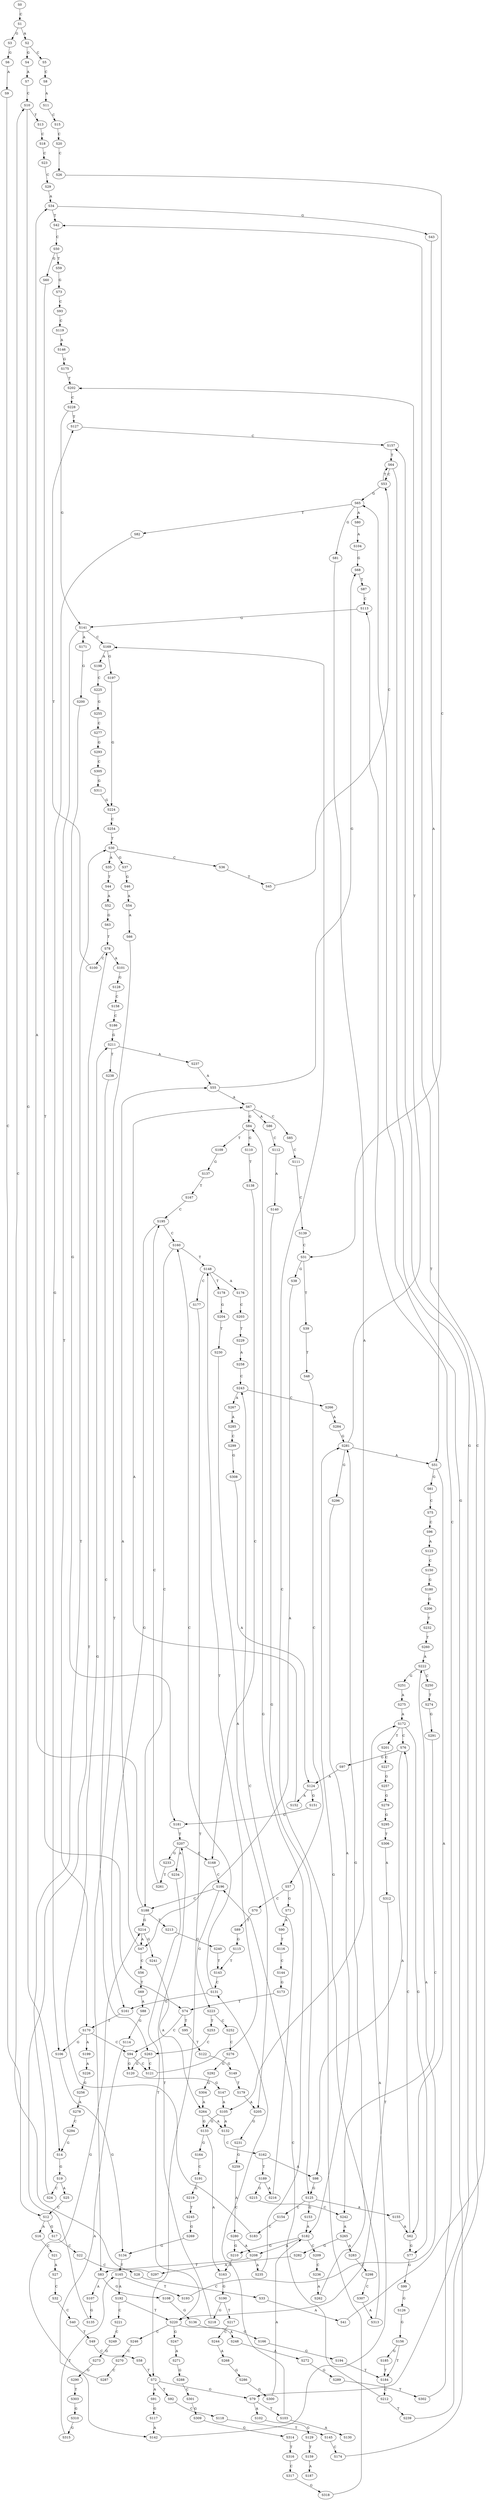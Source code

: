 strict digraph  {
	S0 -> S1 [ label = C ];
	S1 -> S2 [ label = A ];
	S1 -> S3 [ label = G ];
	S2 -> S4 [ label = G ];
	S2 -> S5 [ label = C ];
	S3 -> S6 [ label = G ];
	S4 -> S7 [ label = A ];
	S5 -> S8 [ label = C ];
	S6 -> S9 [ label = A ];
	S7 -> S10 [ label = C ];
	S8 -> S11 [ label = A ];
	S9 -> S12 [ label = C ];
	S10 -> S13 [ label = T ];
	S10 -> S14 [ label = G ];
	S11 -> S15 [ label = C ];
	S12 -> S16 [ label = A ];
	S12 -> S17 [ label = G ];
	S13 -> S18 [ label = C ];
	S14 -> S19 [ label = G ];
	S15 -> S20 [ label = C ];
	S16 -> S21 [ label = C ];
	S17 -> S22 [ label = C ];
	S18 -> S23 [ label = C ];
	S19 -> S24 [ label = C ];
	S19 -> S25 [ label = A ];
	S20 -> S26 [ label = C ];
	S21 -> S27 [ label = A ];
	S22 -> S28 [ label = C ];
	S23 -> S29 [ label = C ];
	S24 -> S30 [ label = T ];
	S25 -> S12 [ label = C ];
	S26 -> S31 [ label = C ];
	S27 -> S32 [ label = C ];
	S28 -> S33 [ label = C ];
	S29 -> S34 [ label = A ];
	S30 -> S35 [ label = A ];
	S30 -> S36 [ label = C ];
	S30 -> S37 [ label = G ];
	S31 -> S38 [ label = G ];
	S31 -> S39 [ label = T ];
	S32 -> S40 [ label = C ];
	S33 -> S41 [ label = A ];
	S34 -> S42 [ label = T ];
	S34 -> S43 [ label = G ];
	S35 -> S44 [ label = T ];
	S36 -> S45 [ label = T ];
	S37 -> S46 [ label = G ];
	S38 -> S47 [ label = A ];
	S39 -> S48 [ label = T ];
	S40 -> S49 [ label = T ];
	S41 -> S42 [ label = T ];
	S42 -> S50 [ label = C ];
	S43 -> S51 [ label = A ];
	S44 -> S52 [ label = A ];
	S45 -> S53 [ label = C ];
	S46 -> S54 [ label = A ];
	S47 -> S55 [ label = A ];
	S47 -> S56 [ label = C ];
	S48 -> S57 [ label = C ];
	S49 -> S58 [ label = C ];
	S50 -> S59 [ label = T ];
	S50 -> S60 [ label = G ];
	S51 -> S61 [ label = G ];
	S51 -> S62 [ label = A ];
	S52 -> S63 [ label = G ];
	S53 -> S64 [ label = T ];
	S53 -> S65 [ label = G ];
	S54 -> S66 [ label = A ];
	S55 -> S67 [ label = A ];
	S55 -> S68 [ label = G ];
	S56 -> S69 [ label = T ];
	S57 -> S70 [ label = C ];
	S57 -> S71 [ label = G ];
	S58 -> S72 [ label = T ];
	S59 -> S73 [ label = G ];
	S60 -> S74 [ label = T ];
	S61 -> S75 [ label = C ];
	S62 -> S76 [ label = C ];
	S62 -> S77 [ label = G ];
	S63 -> S78 [ label = T ];
	S64 -> S79 [ label = G ];
	S64 -> S53 [ label = C ];
	S65 -> S80 [ label = A ];
	S65 -> S81 [ label = G ];
	S65 -> S82 [ label = T ];
	S66 -> S83 [ label = T ];
	S67 -> S84 [ label = G ];
	S67 -> S85 [ label = C ];
	S67 -> S86 [ label = A ];
	S68 -> S87 [ label = T ];
	S69 -> S88 [ label = A ];
	S70 -> S89 [ label = T ];
	S71 -> S90 [ label = A ];
	S72 -> S91 [ label = A ];
	S72 -> S92 [ label = T ];
	S72 -> S79 [ label = G ];
	S73 -> S93 [ label = C ];
	S74 -> S94 [ label = C ];
	S74 -> S95 [ label = T ];
	S75 -> S96 [ label = C ];
	S76 -> S97 [ label = G ];
	S76 -> S98 [ label = A ];
	S77 -> S99 [ label = G ];
	S78 -> S100 [ label = C ];
	S78 -> S101 [ label = A ];
	S79 -> S102 [ label = A ];
	S79 -> S103 [ label = T ];
	S80 -> S104 [ label = A ];
	S81 -> S105 [ label = A ];
	S82 -> S106 [ label = G ];
	S83 -> S107 [ label = A ];
	S83 -> S108 [ label = G ];
	S84 -> S109 [ label = T ];
	S84 -> S110 [ label = G ];
	S85 -> S111 [ label = C ];
	S86 -> S112 [ label = C ];
	S87 -> S113 [ label = C ];
	S88 -> S114 [ label = G ];
	S89 -> S115 [ label = G ];
	S90 -> S116 [ label = T ];
	S91 -> S117 [ label = G ];
	S92 -> S118 [ label = C ];
	S93 -> S119 [ label = C ];
	S94 -> S120 [ label = G ];
	S94 -> S121 [ label = C ];
	S95 -> S122 [ label = T ];
	S96 -> S123 [ label = A ];
	S97 -> S124 [ label = A ];
	S98 -> S125 [ label = G ];
	S99 -> S126 [ label = G ];
	S100 -> S127 [ label = T ];
	S101 -> S128 [ label = G ];
	S102 -> S129 [ label = G ];
	S103 -> S130 [ label = A ];
	S103 -> S131 [ label = C ];
	S104 -> S68 [ label = G ];
	S105 -> S132 [ label = A ];
	S105 -> S133 [ label = G ];
	S106 -> S134 [ label = G ];
	S107 -> S135 [ label = G ];
	S108 -> S136 [ label = G ];
	S109 -> S137 [ label = G ];
	S110 -> S138 [ label = T ];
	S111 -> S139 [ label = C ];
	S112 -> S140 [ label = A ];
	S113 -> S141 [ label = G ];
	S114 -> S142 [ label = A ];
	S115 -> S143 [ label = T ];
	S116 -> S144 [ label = C ];
	S117 -> S142 [ label = A ];
	S118 -> S145 [ label = T ];
	S119 -> S146 [ label = A ];
	S120 -> S147 [ label = G ];
	S121 -> S148 [ label = T ];
	S122 -> S149 [ label = G ];
	S123 -> S150 [ label = C ];
	S124 -> S151 [ label = G ];
	S124 -> S152 [ label = A ];
	S125 -> S153 [ label = G ];
	S125 -> S154 [ label = C ];
	S125 -> S155 [ label = A ];
	S126 -> S156 [ label = G ];
	S127 -> S157 [ label = C ];
	S128 -> S158 [ label = C ];
	S129 -> S159 [ label = T ];
	S131 -> S160 [ label = C ];
	S131 -> S161 [ label = G ];
	S132 -> S162 [ label = C ];
	S133 -> S163 [ label = A ];
	S133 -> S164 [ label = G ];
	S134 -> S165 [ label = T ];
	S135 -> S78 [ label = T ];
	S136 -> S166 [ label = G ];
	S137 -> S167 [ label = T ];
	S138 -> S168 [ label = C ];
	S139 -> S31 [ label = C ];
	S140 -> S125 [ label = G ];
	S141 -> S169 [ label = C ];
	S141 -> S170 [ label = T ];
	S141 -> S171 [ label = A ];
	S142 -> S172 [ label = A ];
	S143 -> S131 [ label = C ];
	S144 -> S173 [ label = G ];
	S145 -> S174 [ label = C ];
	S146 -> S175 [ label = G ];
	S147 -> S105 [ label = A ];
	S148 -> S176 [ label = A ];
	S148 -> S177 [ label = C ];
	S148 -> S178 [ label = T ];
	S149 -> S179 [ label = T ];
	S150 -> S180 [ label = G ];
	S151 -> S181 [ label = G ];
	S152 -> S67 [ label = A ];
	S153 -> S182 [ label = A ];
	S154 -> S183 [ label = C ];
	S155 -> S62 [ label = A ];
	S156 -> S184 [ label = T ];
	S156 -> S185 [ label = G ];
	S157 -> S64 [ label = T ];
	S158 -> S186 [ label = C ];
	S159 -> S187 [ label = A ];
	S160 -> S148 [ label = T ];
	S160 -> S188 [ label = C ];
	S161 -> S170 [ label = T ];
	S162 -> S98 [ label = A ];
	S162 -> S189 [ label = T ];
	S163 -> S190 [ label = G ];
	S164 -> S191 [ label = C ];
	S165 -> S192 [ label = A ];
	S165 -> S193 [ label = T ];
	S166 -> S194 [ label = G ];
	S167 -> S195 [ label = C ];
	S168 -> S196 [ label = C ];
	S169 -> S197 [ label = G ];
	S169 -> S198 [ label = A ];
	S170 -> S94 [ label = C ];
	S170 -> S199 [ label = A ];
	S170 -> S106 [ label = G ];
	S171 -> S200 [ label = G ];
	S172 -> S201 [ label = T ];
	S172 -> S76 [ label = C ];
	S172 -> S77 [ label = G ];
	S173 -> S74 [ label = T ];
	S174 -> S65 [ label = G ];
	S175 -> S202 [ label = T ];
	S176 -> S203 [ label = C ];
	S177 -> S72 [ label = T ];
	S178 -> S204 [ label = G ];
	S179 -> S205 [ label = A ];
	S180 -> S206 [ label = G ];
	S181 -> S207 [ label = T ];
	S182 -> S208 [ label = A ];
	S182 -> S209 [ label = C ];
	S182 -> S210 [ label = G ];
	S183 -> S211 [ label = G ];
	S184 -> S212 [ label = C ];
	S185 -> S184 [ label = T ];
	S186 -> S211 [ label = G ];
	S188 -> S213 [ label = T ];
	S188 -> S34 [ label = A ];
	S188 -> S214 [ label = G ];
	S189 -> S215 [ label = G ];
	S189 -> S216 [ label = A ];
	S190 -> S217 [ label = T ];
	S190 -> S218 [ label = G ];
	S191 -> S219 [ label = G ];
	S192 -> S220 [ label = T ];
	S192 -> S221 [ label = C ];
	S193 -> S222 [ label = A ];
	S194 -> S184 [ label = T ];
	S195 -> S161 [ label = G ];
	S195 -> S160 [ label = C ];
	S196 -> S188 [ label = C ];
	S196 -> S223 [ label = G ];
	S197 -> S224 [ label = G ];
	S198 -> S225 [ label = C ];
	S199 -> S226 [ label = A ];
	S200 -> S181 [ label = G ];
	S201 -> S227 [ label = C ];
	S202 -> S228 [ label = C ];
	S203 -> S229 [ label = T ];
	S204 -> S230 [ label = T ];
	S205 -> S231 [ label = G ];
	S206 -> S232 [ label = T ];
	S207 -> S233 [ label = G ];
	S207 -> S168 [ label = C ];
	S207 -> S234 [ label = A ];
	S208 -> S83 [ label = T ];
	S208 -> S235 [ label = A ];
	S209 -> S236 [ label = C ];
	S210 -> S163 [ label = A ];
	S211 -> S237 [ label = A ];
	S211 -> S238 [ label = T ];
	S212 -> S196 [ label = C ];
	S212 -> S239 [ label = T ];
	S213 -> S240 [ label = G ];
	S214 -> S47 [ label = A ];
	S214 -> S241 [ label = G ];
	S215 -> S242 [ label = C ];
	S216 -> S243 [ label = C ];
	S217 -> S244 [ label = C ];
	S218 -> S207 [ label = T ];
	S219 -> S245 [ label = T ];
	S220 -> S246 [ label = C ];
	S220 -> S247 [ label = G ];
	S220 -> S248 [ label = A ];
	S221 -> S249 [ label = C ];
	S222 -> S250 [ label = C ];
	S222 -> S251 [ label = G ];
	S223 -> S252 [ label = C ];
	S223 -> S253 [ label = T ];
	S224 -> S254 [ label = C ];
	S225 -> S255 [ label = G ];
	S226 -> S256 [ label = G ];
	S227 -> S257 [ label = G ];
	S228 -> S141 [ label = G ];
	S228 -> S127 [ label = T ];
	S229 -> S258 [ label = A ];
	S230 -> S205 [ label = A ];
	S231 -> S259 [ label = G ];
	S232 -> S260 [ label = T ];
	S233 -> S261 [ label = T ];
	S234 -> S220 [ label = T ];
	S235 -> S84 [ label = G ];
	S236 -> S262 [ label = A ];
	S237 -> S55 [ label = A ];
	S238 -> S263 [ label = C ];
	S239 -> S157 [ label = C ];
	S240 -> S143 [ label = T ];
	S241 -> S264 [ label = A ];
	S242 -> S265 [ label = A ];
	S243 -> S266 [ label = C ];
	S243 -> S267 [ label = A ];
	S244 -> S268 [ label = A ];
	S245 -> S269 [ label = G ];
	S246 -> S270 [ label = C ];
	S247 -> S271 [ label = A ];
	S248 -> S272 [ label = A ];
	S249 -> S273 [ label = G ];
	S250 -> S274 [ label = T ];
	S251 -> S275 [ label = A ];
	S252 -> S276 [ label = C ];
	S253 -> S263 [ label = C ];
	S254 -> S30 [ label = T ];
	S255 -> S277 [ label = C ];
	S256 -> S278 [ label = A ];
	S257 -> S279 [ label = G ];
	S258 -> S243 [ label = C ];
	S259 -> S280 [ label = A ];
	S260 -> S222 [ label = A ];
	S261 -> S195 [ label = C ];
	S262 -> S281 [ label = G ];
	S263 -> S121 [ label = C ];
	S263 -> S120 [ label = G ];
	S264 -> S132 [ label = A ];
	S264 -> S133 [ label = G ];
	S265 -> S282 [ label = G ];
	S265 -> S283 [ label = A ];
	S266 -> S284 [ label = A ];
	S267 -> S285 [ label = A ];
	S268 -> S286 [ label = G ];
	S269 -> S134 [ label = G ];
	S270 -> S287 [ label = C ];
	S271 -> S288 [ label = G ];
	S272 -> S289 [ label = G ];
	S273 -> S290 [ label = G ];
	S274 -> S291 [ label = G ];
	S275 -> S172 [ label = A ];
	S276 -> S292 [ label = G ];
	S277 -> S293 [ label = G ];
	S278 -> S294 [ label = C ];
	S279 -> S295 [ label = G ];
	S280 -> S210 [ label = G ];
	S280 -> S208 [ label = A ];
	S281 -> S202 [ label = T ];
	S281 -> S296 [ label = G ];
	S281 -> S51 [ label = A ];
	S282 -> S297 [ label = A ];
	S283 -> S298 [ label = C ];
	S284 -> S281 [ label = G ];
	S285 -> S299 [ label = C ];
	S286 -> S300 [ label = G ];
	S287 -> S214 [ label = G ];
	S288 -> S301 [ label = C ];
	S289 -> S302 [ label = T ];
	S290 -> S303 [ label = T ];
	S291 -> S242 [ label = C ];
	S292 -> S304 [ label = G ];
	S293 -> S305 [ label = C ];
	S294 -> S14 [ label = G ];
	S295 -> S306 [ label = T ];
	S296 -> S182 [ label = A ];
	S297 -> S10 [ label = C ];
	S298 -> S307 [ label = C ];
	S299 -> S308 [ label = G ];
	S300 -> S182 [ label = A ];
	S301 -> S309 [ label = G ];
	S302 -> S113 [ label = C ];
	S303 -> S310 [ label = G ];
	S304 -> S264 [ label = A ];
	S305 -> S311 [ label = G ];
	S306 -> S312 [ label = A ];
	S307 -> S313 [ label = A ];
	S308 -> S124 [ label = A ];
	S309 -> S314 [ label = G ];
	S310 -> S315 [ label = G ];
	S311 -> S224 [ label = G ];
	S312 -> S220 [ label = T ];
	S313 -> S281 [ label = G ];
	S314 -> S316 [ label = T ];
	S315 -> S165 [ label = T ];
	S316 -> S317 [ label = C ];
	S317 -> S318 [ label = G ];
	S318 -> S169 [ label = C ];
}
